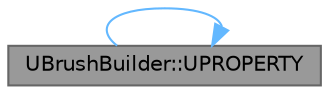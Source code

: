 digraph "UBrushBuilder::UPROPERTY"
{
 // INTERACTIVE_SVG=YES
 // LATEX_PDF_SIZE
  bgcolor="transparent";
  edge [fontname=Helvetica,fontsize=10,labelfontname=Helvetica,labelfontsize=10];
  node [fontname=Helvetica,fontsize=10,shape=box,height=0.2,width=0.4];
  rankdir="LR";
  Node1 [id="Node000001",label="UBrushBuilder::UPROPERTY",height=0.2,width=0.4,color="gray40", fillcolor="grey60", style="filled", fontcolor="black",tooltip="localized FString that will be displayed as the name of this brush builder in the editor"];
  Node1 -> Node1 [id="edge1_Node000001_Node000001",color="steelblue1",style="solid",tooltip=" "];
}
